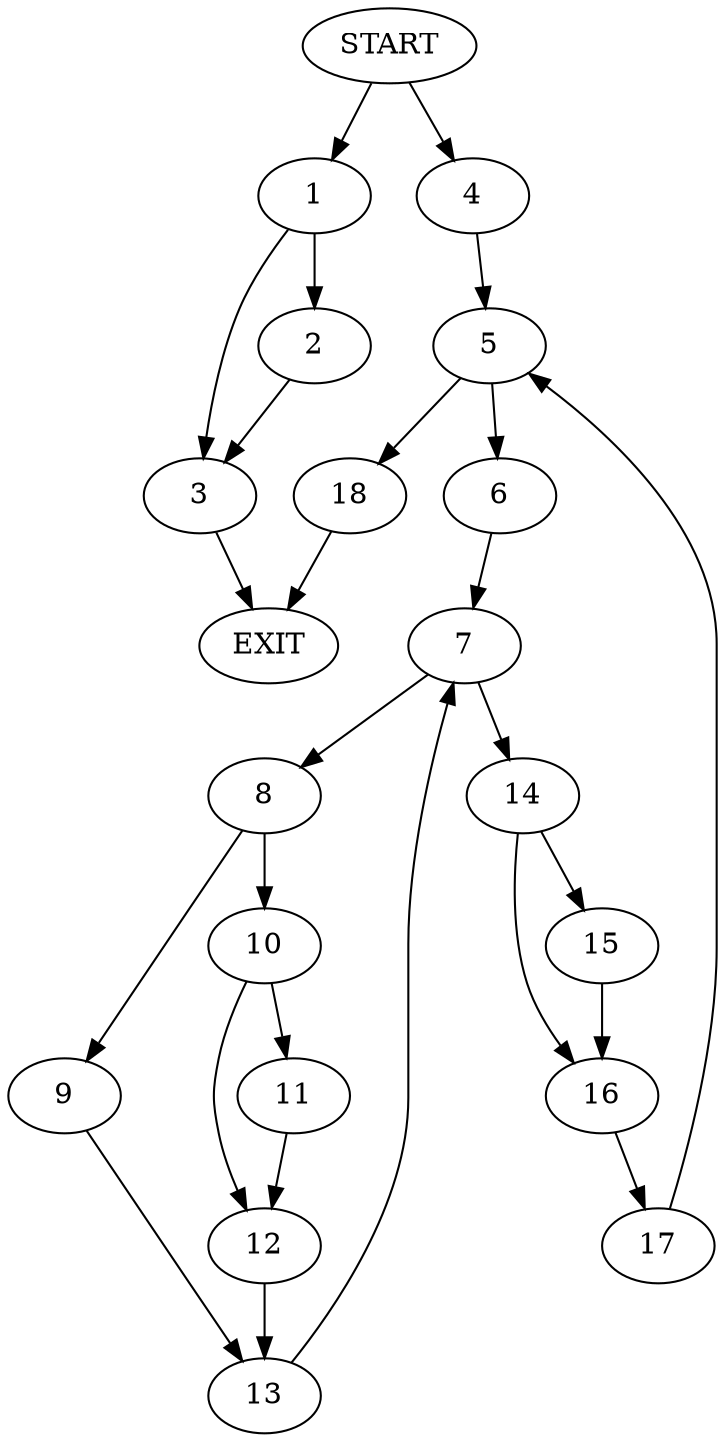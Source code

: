 digraph { 
0 [label="START"];
1;
2;
3;
4;
5;
6;
7;
8;
9;
10;
11;
12;
13;
14;
15;
16;
17;
18;
19[label="EXIT"];
0 -> 1;
0 -> 4;
1 -> 2;
1 -> 3;
2 -> 3;
3 -> 19;
4 -> 5;
5 -> 6;
5 -> 18;
6 -> 7;
7 -> 8;
7 -> 14;
8 -> 9;
8 -> 10;
9 -> 13;
10 -> 11;
10 -> 12;
11 -> 12;
12 -> 13;
13 -> 7;
14 -> 15;
14 -> 16;
15 -> 16;
16 -> 17;
17 -> 5;
18 -> 19;
}